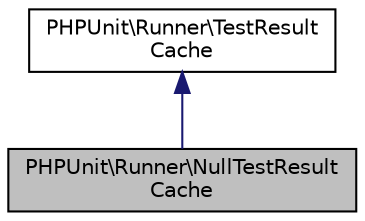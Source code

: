 digraph "PHPUnit\Runner\NullTestResultCache"
{
  edge [fontname="Helvetica",fontsize="10",labelfontname="Helvetica",labelfontsize="10"];
  node [fontname="Helvetica",fontsize="10",shape=record];
  Node2 [label="PHPUnit\\Runner\\NullTestResult\lCache",height=0.2,width=0.4,color="black", fillcolor="grey75", style="filled", fontcolor="black"];
  Node3 -> Node2 [dir="back",color="midnightblue",fontsize="10",style="solid",fontname="Helvetica"];
  Node3 [label="PHPUnit\\Runner\\TestResult\lCache",height=0.2,width=0.4,color="black", fillcolor="white", style="filled",URL="$interfacePHPUnit_1_1Runner_1_1TestResultCache.html"];
}

